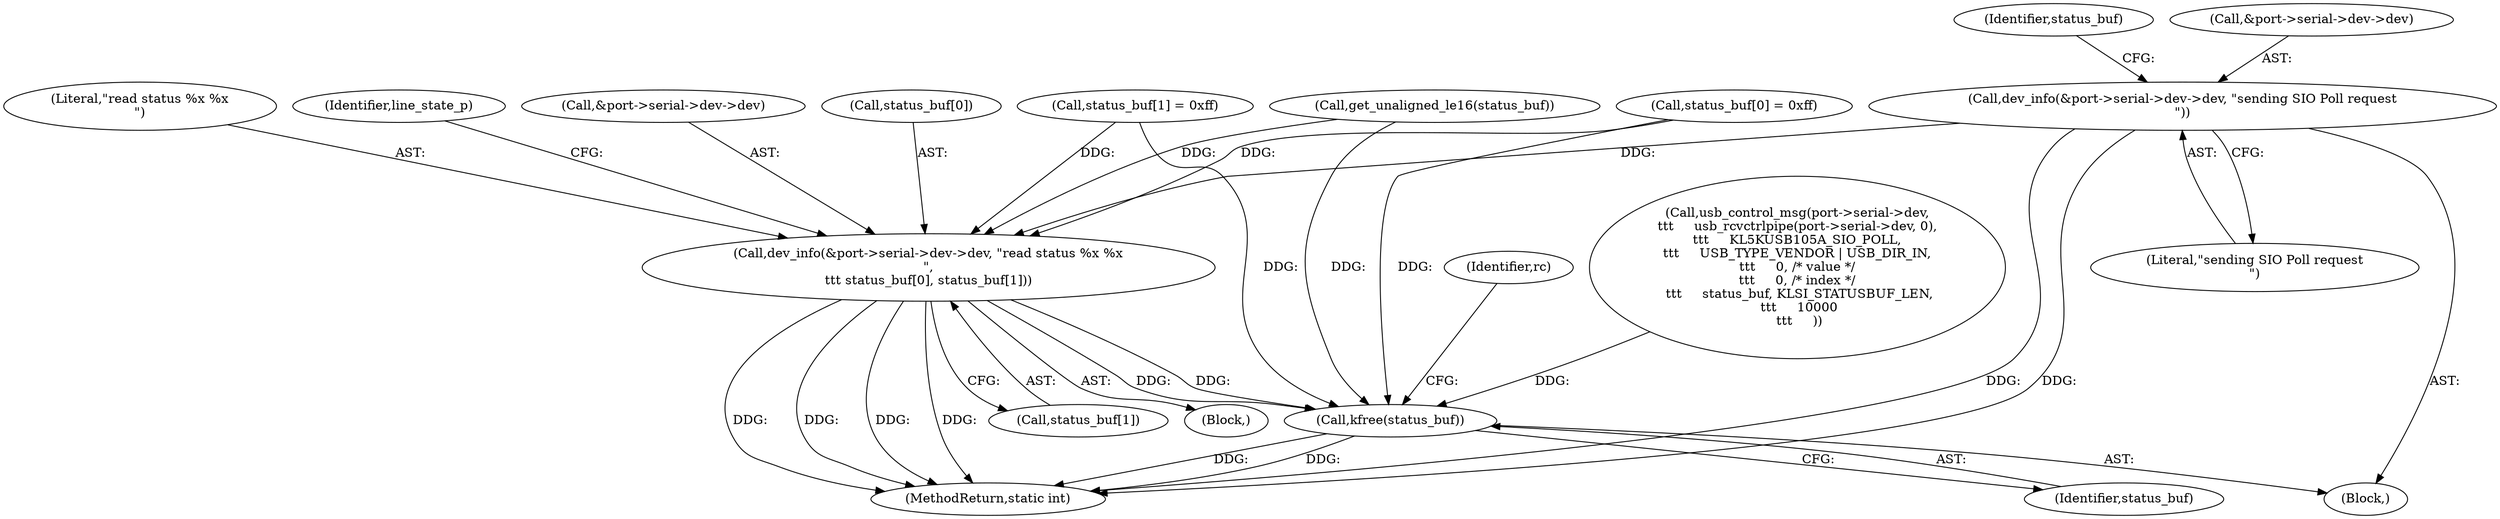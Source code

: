 digraph "0_linux_146cc8a17a3b4996f6805ee5c080e7101277c410@pointer" {
"1000109" [label="(Call,dev_info(&port->serial->dev->dev, \"sending SIO Poll request\n\"))"];
"1000181" [label="(Call,dev_info(&port->serial->dev->dev, \"read status %x %x\n\",\n\t\t\t status_buf[0], status_buf[1]))"];
"1000202" [label="(Call,kfree(status_buf))"];
"1000130" [label="(Call,status_buf[0] = 0xff)"];
"1000203" [label="(Identifier,status_buf)"];
"1000205" [label="(Identifier,rc)"];
"1000109" [label="(Call,dev_info(&port->serial->dev->dev, \"sending SIO Poll request\n\"))"];
"1000190" [label="(Literal,\"read status %x %x\n\")"];
"1000194" [label="(Call,status_buf[1])"];
"1000176" [label="(Block,)"];
"1000182" [label="(Call,&port->serial->dev->dev)"];
"1000135" [label="(Call,status_buf[1] = 0xff)"];
"1000191" [label="(Call,status_buf[0])"];
"1000120" [label="(Identifier,status_buf)"];
"1000179" [label="(Call,get_unaligned_le16(status_buf))"];
"1000110" [label="(Call,&port->serial->dev->dev)"];
"1000105" [label="(Block,)"];
"1000181" [label="(Call,dev_info(&port->serial->dev->dev, \"read status %x %x\n\",\n\t\t\t status_buf[0], status_buf[1]))"];
"1000202" [label="(Call,kfree(status_buf))"];
"1000142" [label="(Call,usb_control_msg(port->serial->dev,\n\t\t\t     usb_rcvctrlpipe(port->serial->dev, 0),\n\t\t\t     KL5KUSB105A_SIO_POLL,\n\t\t\t     USB_TYPE_VENDOR | USB_DIR_IN,\n\t\t\t     0, /* value */\n\t\t\t     0, /* index */\n \t\t\t     status_buf, KLSI_STATUSBUF_LEN,\n \t\t\t     10000\n \t\t\t     ))"];
"1000199" [label="(Identifier,line_state_p)"];
"1000206" [label="(MethodReturn,static int)"];
"1000118" [label="(Literal,\"sending SIO Poll request\n\")"];
"1000109" -> "1000105"  [label="AST: "];
"1000109" -> "1000118"  [label="CFG: "];
"1000110" -> "1000109"  [label="AST: "];
"1000118" -> "1000109"  [label="AST: "];
"1000120" -> "1000109"  [label="CFG: "];
"1000109" -> "1000206"  [label="DDG: "];
"1000109" -> "1000206"  [label="DDG: "];
"1000109" -> "1000181"  [label="DDG: "];
"1000181" -> "1000176"  [label="AST: "];
"1000181" -> "1000194"  [label="CFG: "];
"1000182" -> "1000181"  [label="AST: "];
"1000190" -> "1000181"  [label="AST: "];
"1000191" -> "1000181"  [label="AST: "];
"1000194" -> "1000181"  [label="AST: "];
"1000199" -> "1000181"  [label="CFG: "];
"1000181" -> "1000206"  [label="DDG: "];
"1000181" -> "1000206"  [label="DDG: "];
"1000181" -> "1000206"  [label="DDG: "];
"1000181" -> "1000206"  [label="DDG: "];
"1000179" -> "1000181"  [label="DDG: "];
"1000130" -> "1000181"  [label="DDG: "];
"1000135" -> "1000181"  [label="DDG: "];
"1000181" -> "1000202"  [label="DDG: "];
"1000181" -> "1000202"  [label="DDG: "];
"1000202" -> "1000105"  [label="AST: "];
"1000202" -> "1000203"  [label="CFG: "];
"1000203" -> "1000202"  [label="AST: "];
"1000205" -> "1000202"  [label="CFG: "];
"1000202" -> "1000206"  [label="DDG: "];
"1000202" -> "1000206"  [label="DDG: "];
"1000135" -> "1000202"  [label="DDG: "];
"1000142" -> "1000202"  [label="DDG: "];
"1000130" -> "1000202"  [label="DDG: "];
"1000179" -> "1000202"  [label="DDG: "];
}
